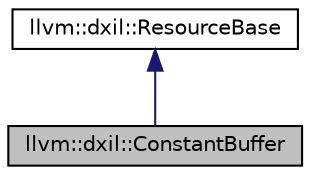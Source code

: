 digraph "llvm::dxil::ConstantBuffer"
{
 // LATEX_PDF_SIZE
  bgcolor="transparent";
  edge [fontname="Helvetica",fontsize="10",labelfontname="Helvetica",labelfontsize="10"];
  node [fontname="Helvetica",fontsize="10",shape=record];
  Node1 [label="llvm::dxil::ConstantBuffer",height=0.2,width=0.4,color="black", fillcolor="grey75", style="filled", fontcolor="black",tooltip=" "];
  Node2 -> Node1 [dir="back",color="midnightblue",fontsize="10",style="solid",fontname="Helvetica"];
  Node2 [label="llvm::dxil::ResourceBase",height=0.2,width=0.4,color="black",URL="$classllvm_1_1dxil_1_1ResourceBase.html",tooltip=" "];
}
